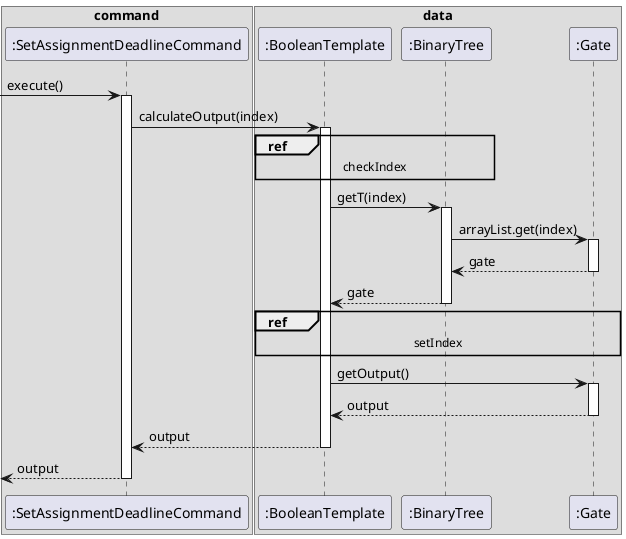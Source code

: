 @startuml

box command
participant ":SetAssignmentDeadlineCommand" as Calc
end box

box data
participant ":BooleanTemplate" as Bool
participant ":BinaryTree" as BT
participant ":Gate" as Gate
end box

[-> Calc : execute()
activate Calc

Calc -> Bool : calculateOutput(index)
activate Bool

ref over Bool, BT : checkIndex

Bool -> BT: getT(index)
activate BT

BT -> Gate : arrayList.get(index)
activate Gate

Gate --> BT : gate
deactivate Gate

BT --> Bool: gate
deactivate BT

ref over Bool, Gate : setIndex

Bool -> Gate : getOutput()
activate Gate

Gate --> Bool: output
deactivate Gate

Bool --> Calc: output
deactivate Bool

[<-- Calc: output
deactivate Calc
@enduml